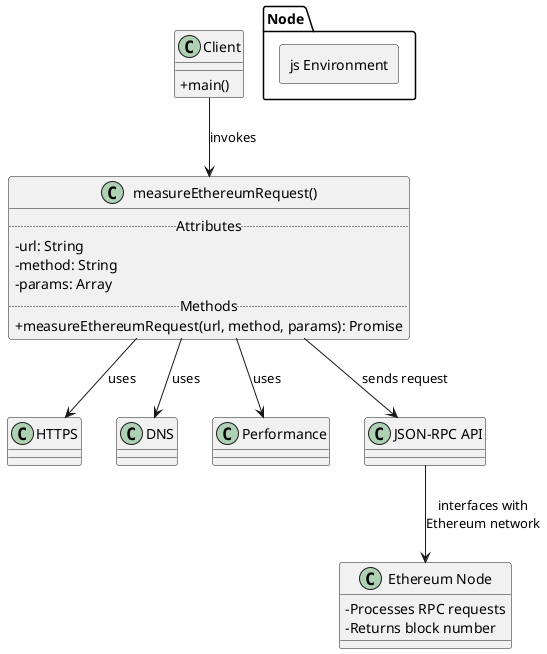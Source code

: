@startuml
!define MODULE class
!define EXTERNAL class
!define DATABASE class

skinparam classAttributeIconSize 0
skinparam rectangle {
    BackgroundColor<<external>> Wheat
    BackgroundColor<<database>> LightBlue
}

MODULE HTTPS
MODULE DNS
MODULE Performance
EXTERNAL "Ethereum Node" as EthereumNode
DATABASE "JSON-RPC API" as JSONRPC

class "measureEthereumRequest()" as measure {
    .. Attributes ..
    - url: String
    - method: String
    - params: Array
    .. Methods ..
    + measureEthereumRequest(url, method, params): Promise
}

rectangle "Node.js Environment" {
    measure --> HTTPS : uses
    measure --> DNS : uses
    measure --> Performance : uses
}

measure --> JSONRPC : sends request
JSONRPC --> EthereumNode : interfaces with\nEthereum network
EthereumNode : - Processes RPC requests
EthereumNode : - Returns block number

class "Client" {
    + main()
}

Client --> measure : invokes

@enduml
